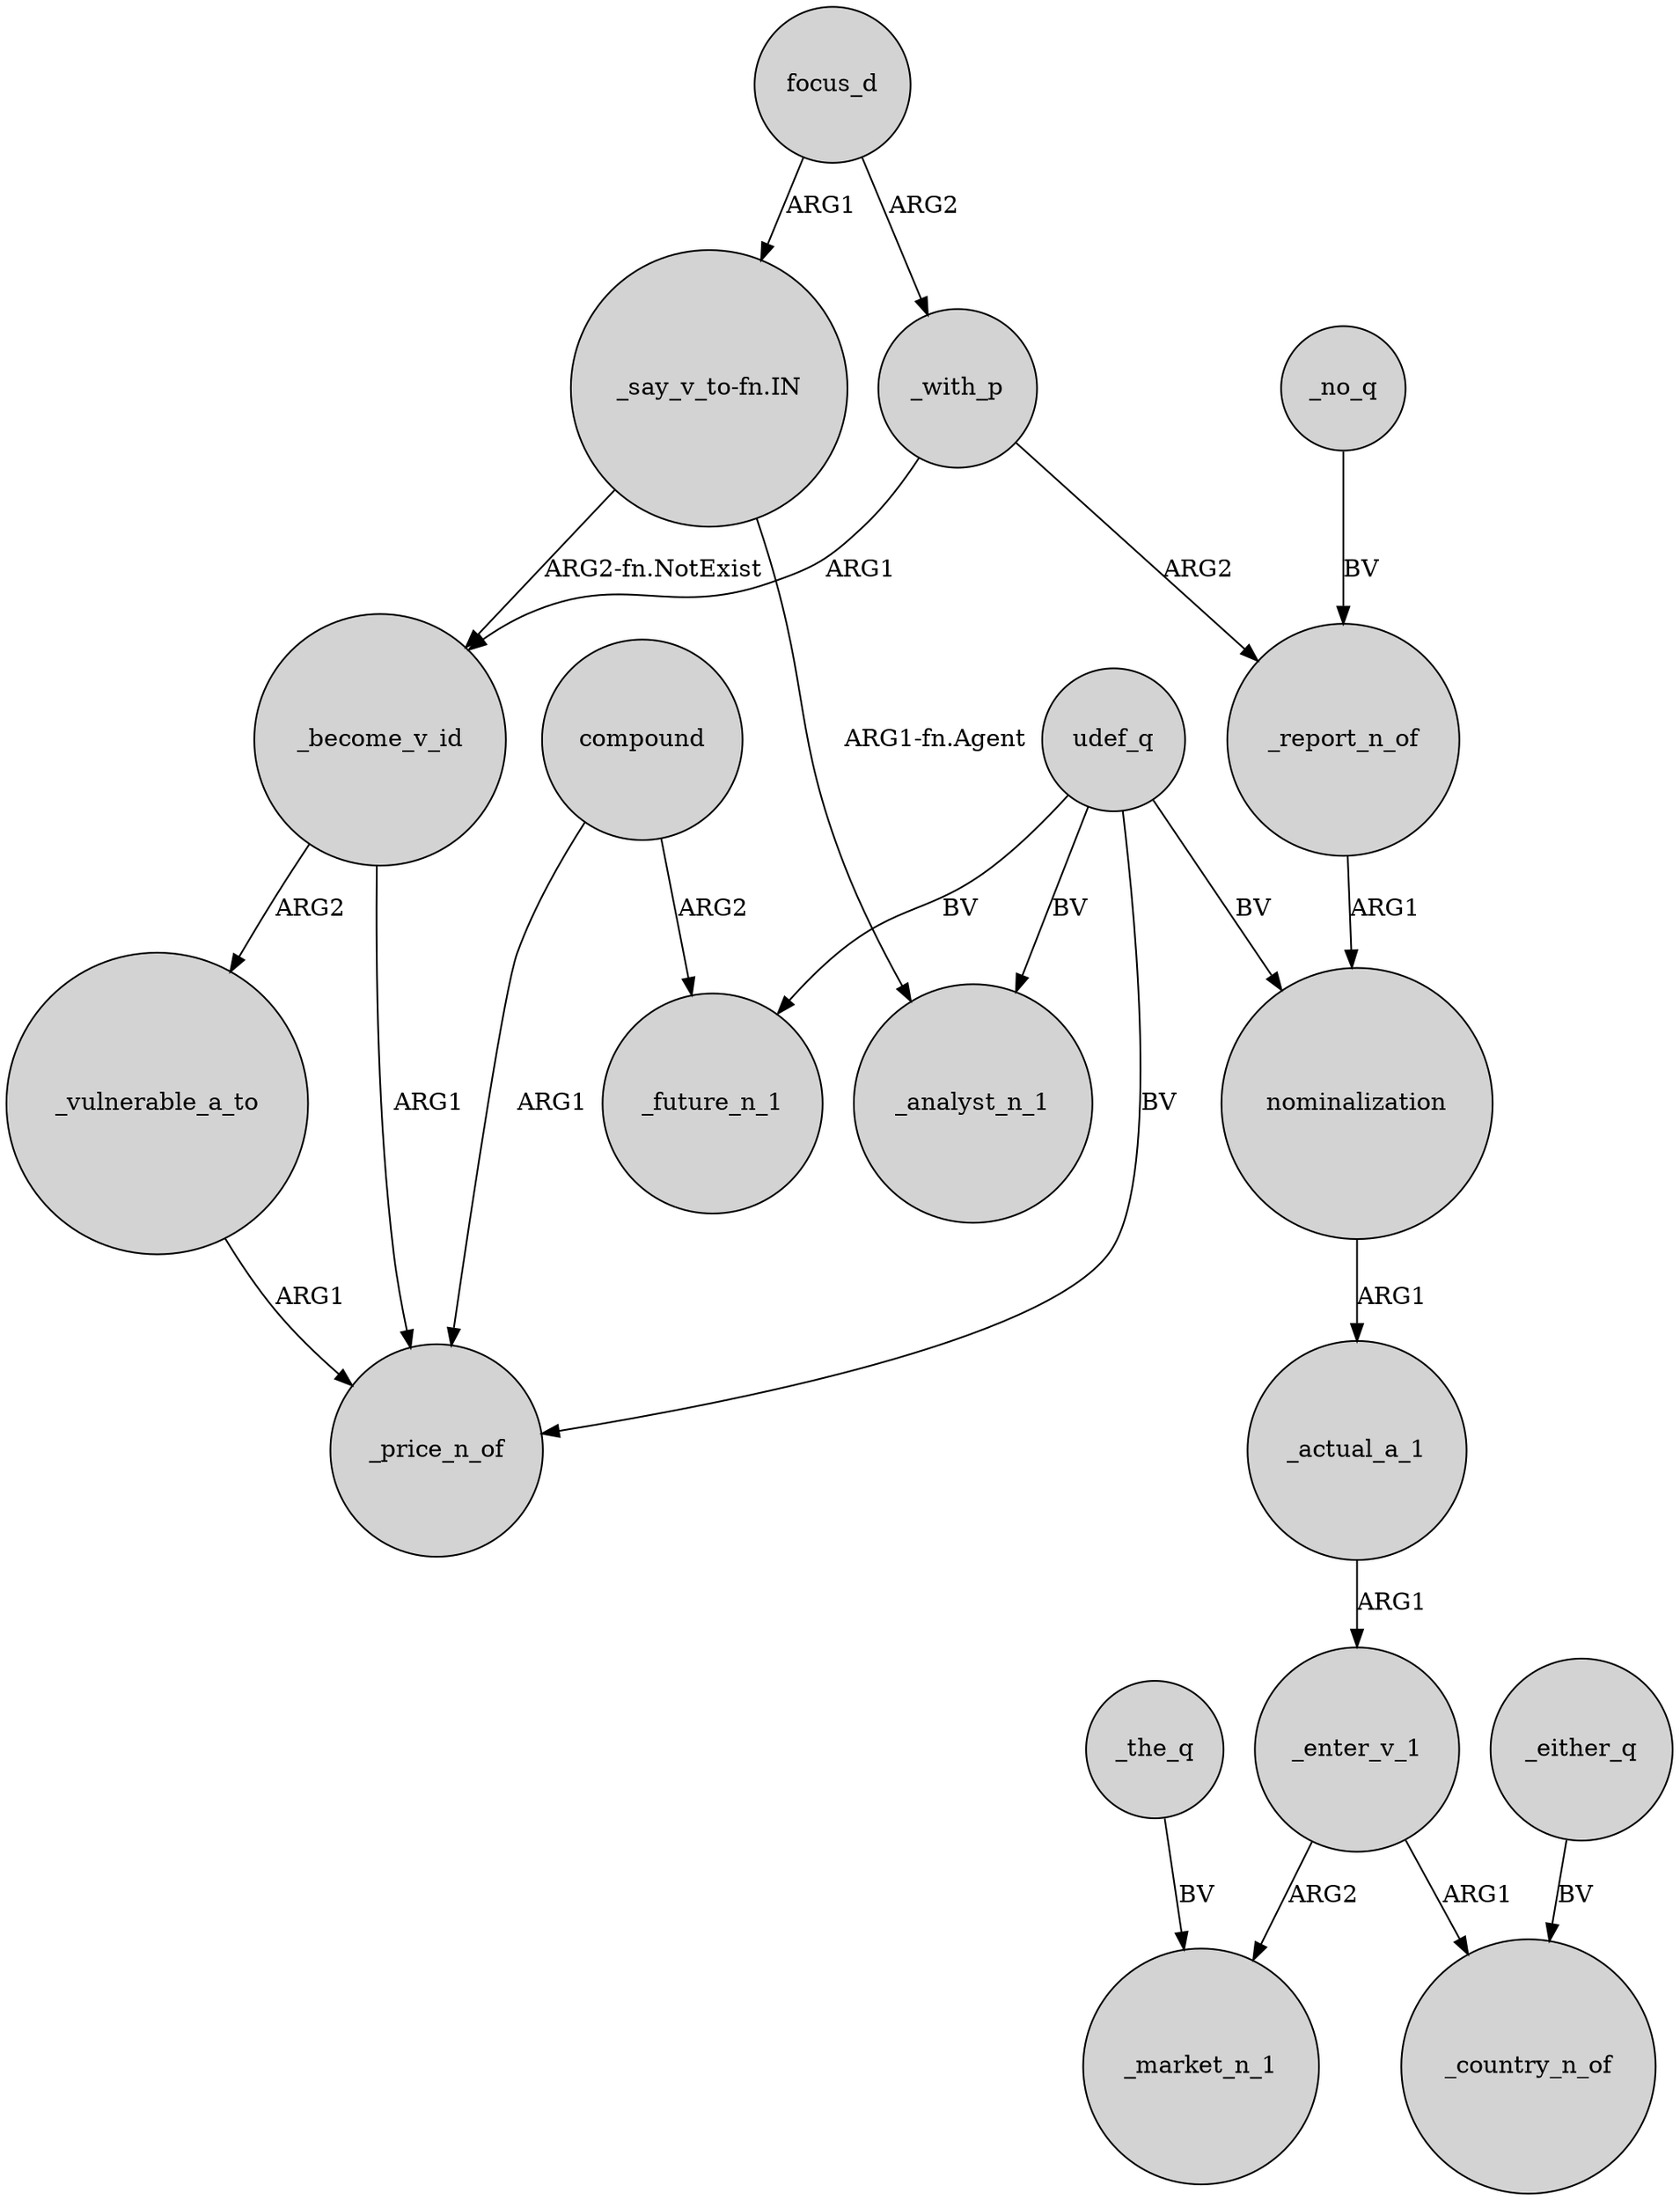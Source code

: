 digraph {
	node [shape=circle style=filled]
	_report_n_of -> nominalization [label=ARG1]
	udef_q -> _price_n_of [label=BV]
	_enter_v_1 -> _market_n_1 [label=ARG2]
	_become_v_id -> _vulnerable_a_to [label=ARG2]
	focus_d -> _with_p [label=ARG2]
	_with_p -> _become_v_id [label=ARG1]
	_vulnerable_a_to -> _price_n_of [label=ARG1]
	compound -> _future_n_1 [label=ARG2]
	_enter_v_1 -> _country_n_of [label=ARG1]
	_become_v_id -> _price_n_of [label=ARG1]
	"_say_v_to-fn.IN" -> _become_v_id [label="ARG2-fn.NotExist"]
	"_say_v_to-fn.IN" -> _analyst_n_1 [label="ARG1-fn.Agent"]
	_with_p -> _report_n_of [label=ARG2]
	udef_q -> _future_n_1 [label=BV]
	udef_q -> nominalization [label=BV]
	_either_q -> _country_n_of [label=BV]
	_no_q -> _report_n_of [label=BV]
	_actual_a_1 -> _enter_v_1 [label=ARG1]
	nominalization -> _actual_a_1 [label=ARG1]
	compound -> _price_n_of [label=ARG1]
	_the_q -> _market_n_1 [label=BV]
	udef_q -> _analyst_n_1 [label=BV]
	focus_d -> "_say_v_to-fn.IN" [label=ARG1]
}
